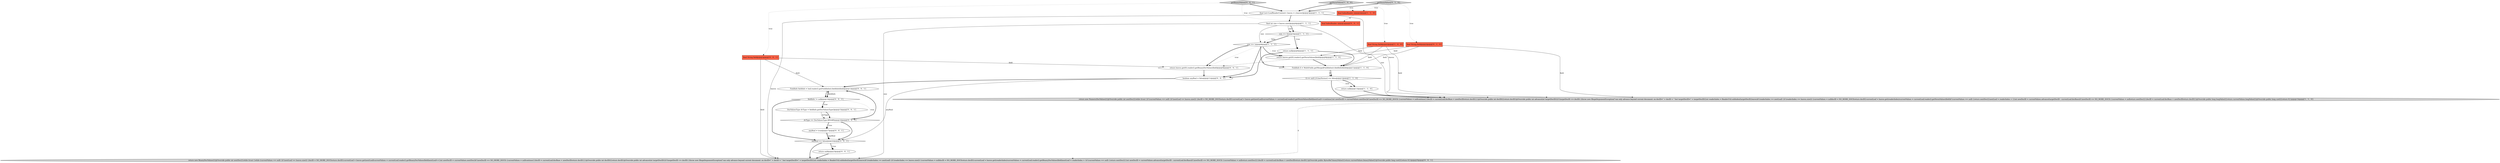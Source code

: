 digraph {
9 [style = filled, label = "FieldInfo fi = MultiFields.getMergedFieldInfos(r).fieldInfo(field)@@@11@@@['1', '1', '0']", fillcolor = white, shape = ellipse image = "AAA0AAABBB1BBB"];
26 [style = filled, label = "fieldInfo != null@@@14@@@['0', '0', '1']", fillcolor = white, shape = diamond image = "AAA0AAABBB3BBB"];
7 [style = filled, label = "return new NumericDocValues(){@Override public int nextDoc(){while (true) {if (currentValues == null) {if (nextLeaf == leaves.size()) {docID = NO_MORE_DOCSreturn docID}currentLeaf = leaves.get(nextLeaf)currentValues = currentLeaf.reader().getNormValues(field)nextLeaf++continue}int newDocID = currentValues.nextDoc()if (newDocID == NO_MORE_DOCS) {currentValues = nullcontinue}{docID = currentLeaf.docBase + newDocIDreturn docID}}}@Override public int docID(){return docID}@Override public int advance(int targetDocID){if (targetDocID <= docID) {throw new IllegalArgumentException(\"can only advance beyond current document: on docID=\" + docID + \" but targetDocID=\" + targetDocID)}int readerIndex = ReaderUtil.subIndex(targetDocID,leaves)if (readerIndex >= nextLeaf) {if (readerIndex == leaves.size()) {currentValues = nulldocID = NO_MORE_DOCSreturn docID}currentLeaf = leaves.get(readerIndex)currentValues = currentLeaf.reader().getNormValues(field)if (currentValues == null) {return nextDoc()}nextLeaf = readerIndex + 1}int newDocID = currentValues.advance(targetDocID - currentLeaf.docBase)if (newDocID == NO_MORE_DOCS) {currentValues = nullreturn nextDoc()}{docID = currentLeaf.docBase + newDocIDreturn docID}}@Override public long longValue(){return currentValues.longValue()}@Override public long cost(){return 0}}@@@15@@@['1', '1', '0']", fillcolor = lightgray, shape = ellipse image = "AAA0AAABBB1BBB"];
23 [style = filled, label = "getBinaryValues['0', '0', '1']", fillcolor = lightgray, shape = diamond image = "AAA0AAABBB3BBB"];
22 [style = filled, label = "final IndexReader r@@@2@@@['0', '0', '1']", fillcolor = tomato, shape = box image = "AAA0AAABBB3BBB"];
11 [style = filled, label = "size == 0@@@5@@@['1', '1', '1']", fillcolor = white, shape = diamond image = "AAA0AAABBB1BBB"];
16 [style = filled, label = "FieldInfo fieldInfo = leaf.reader().getFieldInfos().fieldInfo(field)@@@13@@@['0', '0', '1']", fillcolor = white, shape = ellipse image = "AAA0AAABBB3BBB"];
13 [style = filled, label = "final String field@@@2@@@['0', '1', '0']", fillcolor = tomato, shape = box image = "AAA0AAABBB2BBB"];
20 [style = filled, label = "return new BinaryDocValues(){@Override public int nextDoc(){while (true) {while (currentValues == null) {if (nextLeaf == leaves.size()) {docID = NO_MORE_DOCSreturn docID}currentLeaf = leaves.get(nextLeaf)currentValues = currentLeaf.reader().getBinaryDocValues(field)nextLeaf++}int newDocID = currentValues.nextDoc()if (newDocID == NO_MORE_DOCS) {currentValues = nullcontinue}{docID = currentLeaf.docBase + newDocIDreturn docID}}}@Override public int docID(){return docID}@Override public int advance(int targetDocID){if (targetDocID <= docID) {throw new IllegalArgumentException(\"can only advance beyond current document: on docID=\" + docID + \" but targetDocID=\" + targetDocID)}int readerIndex = ReaderUtil.subIndex(targetDocID,leaves)if (readerIndex >= nextLeaf) {if (readerIndex == leaves.size()) {currentValues = nulldocID = NO_MORE_DOCSreturn docID}currentLeaf = leaves.get(readerIndex)currentValues = currentLeaf.reader().getBinaryDocValues(field)nextLeaf = readerIndex + 1if (currentValues == null) {return nextDoc()}}int newDocID = currentValues.advance(targetDocID - currentLeaf.docBase)if (newDocID == NO_MORE_DOCS) {currentValues = nullreturn nextDoc()}{docID = currentLeaf.docBase + newDocIDreturn docID}}@Override public BytesRef binaryValue(){return currentValues.binaryValue()}@Override public long cost(){return 0}}@@@25@@@['0', '0', '1']", fillcolor = lightgray, shape = ellipse image = "AAA0AAABBB3BBB"];
27 [style = filled, label = "return leaves.get(0).reader().getBinaryDocValues(field)@@@9@@@['0', '0', '1']", fillcolor = white, shape = ellipse image = "AAA0AAABBB3BBB"];
0 [style = filled, label = "size == 1@@@8@@@['1', '1', '1']", fillcolor = white, shape = diamond image = "AAA0AAABBB1BBB"];
15 [style = filled, label = "final String field@@@2@@@['0', '0', '1']", fillcolor = tomato, shape = box image = "AAA0AAABBB3BBB"];
10 [style = filled, label = "final int size = leaves.size()@@@4@@@['1', '1', '1']", fillcolor = white, shape = ellipse image = "AAA0AAABBB1BBB"];
19 [style = filled, label = "anyReal = true@@@17@@@['0', '0', '1']", fillcolor = white, shape = ellipse image = "AAA0AAABBB3BBB"];
21 [style = filled, label = "anyReal == false@@@22@@@['0', '0', '1']", fillcolor = white, shape = diamond image = "AAA0AAABBB3BBB"];
4 [style = filled, label = "final List<LeafReaderContext> leaves = r.leaves()@@@3@@@['1', '1', '1']", fillcolor = white, shape = ellipse image = "AAA0AAABBB1BBB"];
14 [style = filled, label = "getNormValues['0', '1', '0']", fillcolor = lightgray, shape = diamond image = "AAA0AAABBB2BBB"];
5 [style = filled, label = "return leaves.get(0).reader().getNormValues(field)@@@9@@@['1', '1', '0']", fillcolor = white, shape = ellipse image = "AAA0AAABBB1BBB"];
3 [style = filled, label = "final IndexReader r@@@2@@@['1', '1', '0']", fillcolor = tomato, shape = box image = "AAA0AAABBB1BBB"];
17 [style = filled, label = "dvType == DocValuesType.BINARY@@@16@@@['0', '0', '1']", fillcolor = white, shape = diamond image = "AAA0AAABBB3BBB"];
6 [style = filled, label = "getNormValues['1', '0', '0']", fillcolor = lightgray, shape = diamond image = "AAA0AAABBB1BBB"];
18 [style = filled, label = "DocValuesType dvType = fieldInfo.getDocValuesType()@@@15@@@['0', '0', '1']", fillcolor = white, shape = ellipse image = "AAA0AAABBB3BBB"];
1 [style = filled, label = "fi == null || fi.hasNorms() == false@@@12@@@['1', '1', '0']", fillcolor = white, shape = diamond image = "AAA0AAABBB1BBB"];
24 [style = filled, label = "boolean anyReal = false@@@11@@@['0', '0', '1']", fillcolor = white, shape = ellipse image = "AAA0AAABBB3BBB"];
8 [style = filled, label = "return null@@@6@@@['1', '1', '1']", fillcolor = white, shape = ellipse image = "AAA0AAABBB1BBB"];
12 [style = filled, label = "return null@@@13@@@['1', '1', '0']", fillcolor = white, shape = ellipse image = "AAA0AAABBB1BBB"];
2 [style = filled, label = "final String field@@@2@@@['1', '0', '0']", fillcolor = tomato, shape = box image = "AAA0AAABBB1BBB"];
25 [style = filled, label = "return null@@@23@@@['0', '0', '1']", fillcolor = white, shape = ellipse image = "AAA0AAABBB3BBB"];
17->16 [style = bold, label=""];
4->10 [style = bold, label=""];
15->27 [style = solid, label="field"];
0->9 [style = bold, label=""];
2->5 [style = solid, label="field"];
24->21 [style = solid, label="anyReal"];
0->5 [style = dotted, label="true"];
16->26 [style = solid, label="fieldInfo"];
18->17 [style = solid, label="dvType"];
5->9 [style = bold, label=""];
23->22 [style = dotted, label="true"];
9->1 [style = solid, label="fi"];
10->0 [style = solid, label="size"];
10->7 [style = solid, label="size"];
0->27 [style = bold, label=""];
2->7 [style = solid, label="field"];
16->26 [style = bold, label=""];
26->18 [style = bold, label=""];
2->9 [style = solid, label="field"];
18->17 [style = bold, label=""];
23->4 [style = bold, label=""];
19->21 [style = solid, label="anyReal"];
7->20 [style = dashed, label="0"];
3->22 [style = dashed, label="0"];
21->25 [style = bold, label=""];
10->20 [style = solid, label="size"];
1->7 [style = bold, label=""];
17->19 [style = bold, label=""];
12->7 [style = bold, label=""];
14->13 [style = dotted, label="true"];
26->21 [style = bold, label=""];
21->25 [style = dotted, label="true"];
24->16 [style = bold, label=""];
15->20 [style = solid, label="field"];
6->4 [style = bold, label=""];
26->16 [style = bold, label=""];
25->20 [style = bold, label=""];
11->0 [style = bold, label=""];
6->2 [style = dotted, label="true"];
5->27 [style = dashed, label="0"];
21->20 [style = bold, label=""];
13->7 [style = solid, label="field"];
11->0 [style = dotted, label="false"];
10->11 [style = solid, label="size"];
26->17 [style = dotted, label="true"];
0->24 [style = bold, label=""];
1->12 [style = dotted, label="true"];
17->19 [style = dotted, label="true"];
13->5 [style = solid, label="field"];
8->9 [style = bold, label=""];
1->12 [style = bold, label=""];
14->3 [style = dotted, label="true"];
11->8 [style = bold, label=""];
26->18 [style = dotted, label="true"];
11->8 [style = dotted, label="true"];
27->24 [style = bold, label=""];
19->21 [style = bold, label=""];
23->15 [style = dotted, label="true"];
4->7 [style = solid, label="leaves"];
0->27 [style = dotted, label="true"];
9->1 [style = bold, label=""];
6->3 [style = dotted, label="true"];
4->20 [style = solid, label="leaves"];
13->9 [style = solid, label="field"];
17->21 [style = bold, label=""];
15->16 [style = solid, label="field"];
0->5 [style = bold, label=""];
14->4 [style = bold, label=""];
10->11 [style = bold, label=""];
8->24 [style = bold, label=""];
}
